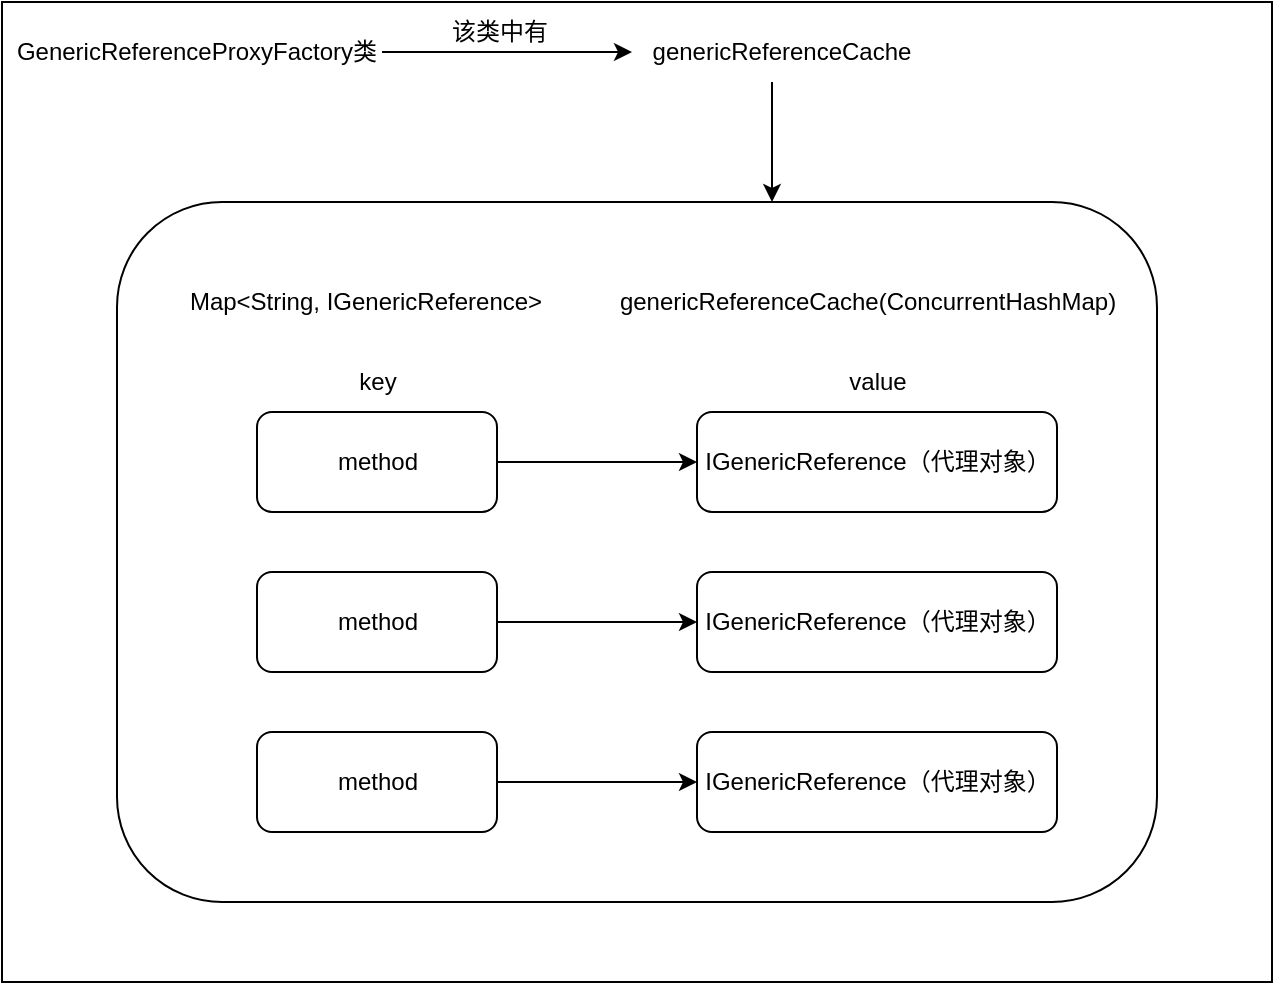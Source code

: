 <mxfile version="21.6.2" type="github">
  <diagram name="第 1 页" id="xV8cn7qOCwbzm94Zv-oK">
    <mxGraphModel dx="1139" dy="616" grid="1" gridSize="10" guides="1" tooltips="1" connect="1" arrows="1" fold="1" page="1" pageScale="1" pageWidth="827" pageHeight="1169" math="0" shadow="0">
      <root>
        <mxCell id="0" />
        <mxCell id="1" parent="0" />
        <mxCell id="BSe3V-fTIeyNlnIigIQb-27" value="" style="rounded=0;whiteSpace=wrap;html=1;" vertex="1" parent="1">
          <mxGeometry x="135" y="180" width="635" height="490" as="geometry" />
        </mxCell>
        <mxCell id="BSe3V-fTIeyNlnIigIQb-1" value="" style="rounded=1;whiteSpace=wrap;html=1;" vertex="1" parent="1">
          <mxGeometry x="192.5" y="280" width="520" height="350" as="geometry" />
        </mxCell>
        <mxCell id="BSe3V-fTIeyNlnIigIQb-2" value="genericReferenceCache(ConcurrentHashMap)" style="text;html=1;strokeColor=none;fillColor=none;align=center;verticalAlign=middle;whiteSpace=wrap;rounded=0;" vertex="1" parent="1">
          <mxGeometry x="462.5" y="315" width="210" height="30" as="geometry" />
        </mxCell>
        <mxCell id="BSe3V-fTIeyNlnIigIQb-13" value="" style="edgeStyle=orthogonalEdgeStyle;rounded=0;orthogonalLoop=1;jettySize=auto;html=1;" edge="1" parent="1" source="BSe3V-fTIeyNlnIigIQb-5" target="BSe3V-fTIeyNlnIigIQb-6">
          <mxGeometry relative="1" as="geometry" />
        </mxCell>
        <mxCell id="BSe3V-fTIeyNlnIigIQb-5" value="method" style="rounded=1;whiteSpace=wrap;html=1;" vertex="1" parent="1">
          <mxGeometry x="262.5" y="385" width="120" height="50" as="geometry" />
        </mxCell>
        <mxCell id="BSe3V-fTIeyNlnIigIQb-6" value="IGenericReference（代理对象）" style="rounded=1;whiteSpace=wrap;html=1;" vertex="1" parent="1">
          <mxGeometry x="482.5" y="385" width="180" height="50" as="geometry" />
        </mxCell>
        <mxCell id="BSe3V-fTIeyNlnIigIQb-7" value="key" style="text;html=1;strokeColor=none;fillColor=none;align=center;verticalAlign=middle;whiteSpace=wrap;rounded=0;" vertex="1" parent="1">
          <mxGeometry x="292.5" y="355" width="60" height="30" as="geometry" />
        </mxCell>
        <mxCell id="BSe3V-fTIeyNlnIigIQb-8" value="value" style="text;html=1;strokeColor=none;fillColor=none;align=center;verticalAlign=middle;whiteSpace=wrap;rounded=0;" vertex="1" parent="1">
          <mxGeometry x="542.5" y="355" width="60" height="30" as="geometry" />
        </mxCell>
        <mxCell id="BSe3V-fTIeyNlnIigIQb-14" value="" style="edgeStyle=orthogonalEdgeStyle;rounded=0;orthogonalLoop=1;jettySize=auto;html=1;" edge="1" parent="1" source="BSe3V-fTIeyNlnIigIQb-9">
          <mxGeometry relative="1" as="geometry">
            <mxPoint x="482.5" y="490" as="targetPoint" />
          </mxGeometry>
        </mxCell>
        <mxCell id="BSe3V-fTIeyNlnIigIQb-9" value="method" style="rounded=1;whiteSpace=wrap;html=1;" vertex="1" parent="1">
          <mxGeometry x="262.5" y="465" width="120" height="50" as="geometry" />
        </mxCell>
        <mxCell id="BSe3V-fTIeyNlnIigIQb-15" value="" style="edgeStyle=orthogonalEdgeStyle;rounded=0;orthogonalLoop=1;jettySize=auto;html=1;" edge="1" parent="1" source="BSe3V-fTIeyNlnIigIQb-11">
          <mxGeometry relative="1" as="geometry">
            <mxPoint x="482.5" y="570" as="targetPoint" />
          </mxGeometry>
        </mxCell>
        <mxCell id="BSe3V-fTIeyNlnIigIQb-11" value="method" style="rounded=1;whiteSpace=wrap;html=1;" vertex="1" parent="1">
          <mxGeometry x="262.5" y="545" width="120" height="50" as="geometry" />
        </mxCell>
        <mxCell id="BSe3V-fTIeyNlnIigIQb-16" value="Map&amp;lt;String, IGenericReference&amp;gt;" style="text;html=1;strokeColor=none;fillColor=none;align=center;verticalAlign=middle;whiteSpace=wrap;rounded=0;" vertex="1" parent="1">
          <mxGeometry x="216.5" y="315" width="200" height="30" as="geometry" />
        </mxCell>
        <mxCell id="BSe3V-fTIeyNlnIigIQb-23" value="IGenericReference（代理对象）" style="rounded=1;whiteSpace=wrap;html=1;" vertex="1" parent="1">
          <mxGeometry x="482.5" y="465" width="180" height="50" as="geometry" />
        </mxCell>
        <mxCell id="BSe3V-fTIeyNlnIigIQb-24" value="IGenericReference（代理对象）" style="rounded=1;whiteSpace=wrap;html=1;" vertex="1" parent="1">
          <mxGeometry x="482.5" y="545" width="180" height="50" as="geometry" />
        </mxCell>
        <mxCell id="BSe3V-fTIeyNlnIigIQb-33" style="edgeStyle=orthogonalEdgeStyle;curved=1;rounded=0;orthogonalLoop=1;jettySize=auto;html=1;exitX=1;exitY=0.5;exitDx=0;exitDy=0;entryX=0;entryY=0.5;entryDx=0;entryDy=0;" edge="1" parent="1" source="BSe3V-fTIeyNlnIigIQb-26" target="BSe3V-fTIeyNlnIigIQb-28">
          <mxGeometry relative="1" as="geometry" />
        </mxCell>
        <mxCell id="BSe3V-fTIeyNlnIigIQb-26" value="GenericReferenceProxyFactory类" style="text;html=1;strokeColor=none;fillColor=none;align=center;verticalAlign=middle;whiteSpace=wrap;rounded=0;" vertex="1" parent="1">
          <mxGeometry x="140" y="190" width="185" height="30" as="geometry" />
        </mxCell>
        <mxCell id="BSe3V-fTIeyNlnIigIQb-28" value="genericReferenceCache" style="text;html=1;strokeColor=none;fillColor=none;align=center;verticalAlign=middle;whiteSpace=wrap;rounded=0;" vertex="1" parent="1">
          <mxGeometry x="450" y="190" width="150" height="30" as="geometry" />
        </mxCell>
        <mxCell id="BSe3V-fTIeyNlnIigIQb-34" value="该类中有" style="text;html=1;strokeColor=none;fillColor=none;align=center;verticalAlign=middle;whiteSpace=wrap;rounded=0;" vertex="1" parent="1">
          <mxGeometry x="354" y="180" width="60" height="30" as="geometry" />
        </mxCell>
        <mxCell id="BSe3V-fTIeyNlnIigIQb-37" value="" style="endArrow=classic;html=1;rounded=0;" edge="1" parent="1">
          <mxGeometry width="50" height="50" relative="1" as="geometry">
            <mxPoint x="520" y="220" as="sourcePoint" />
            <mxPoint x="520" y="280" as="targetPoint" />
          </mxGeometry>
        </mxCell>
      </root>
    </mxGraphModel>
  </diagram>
</mxfile>
